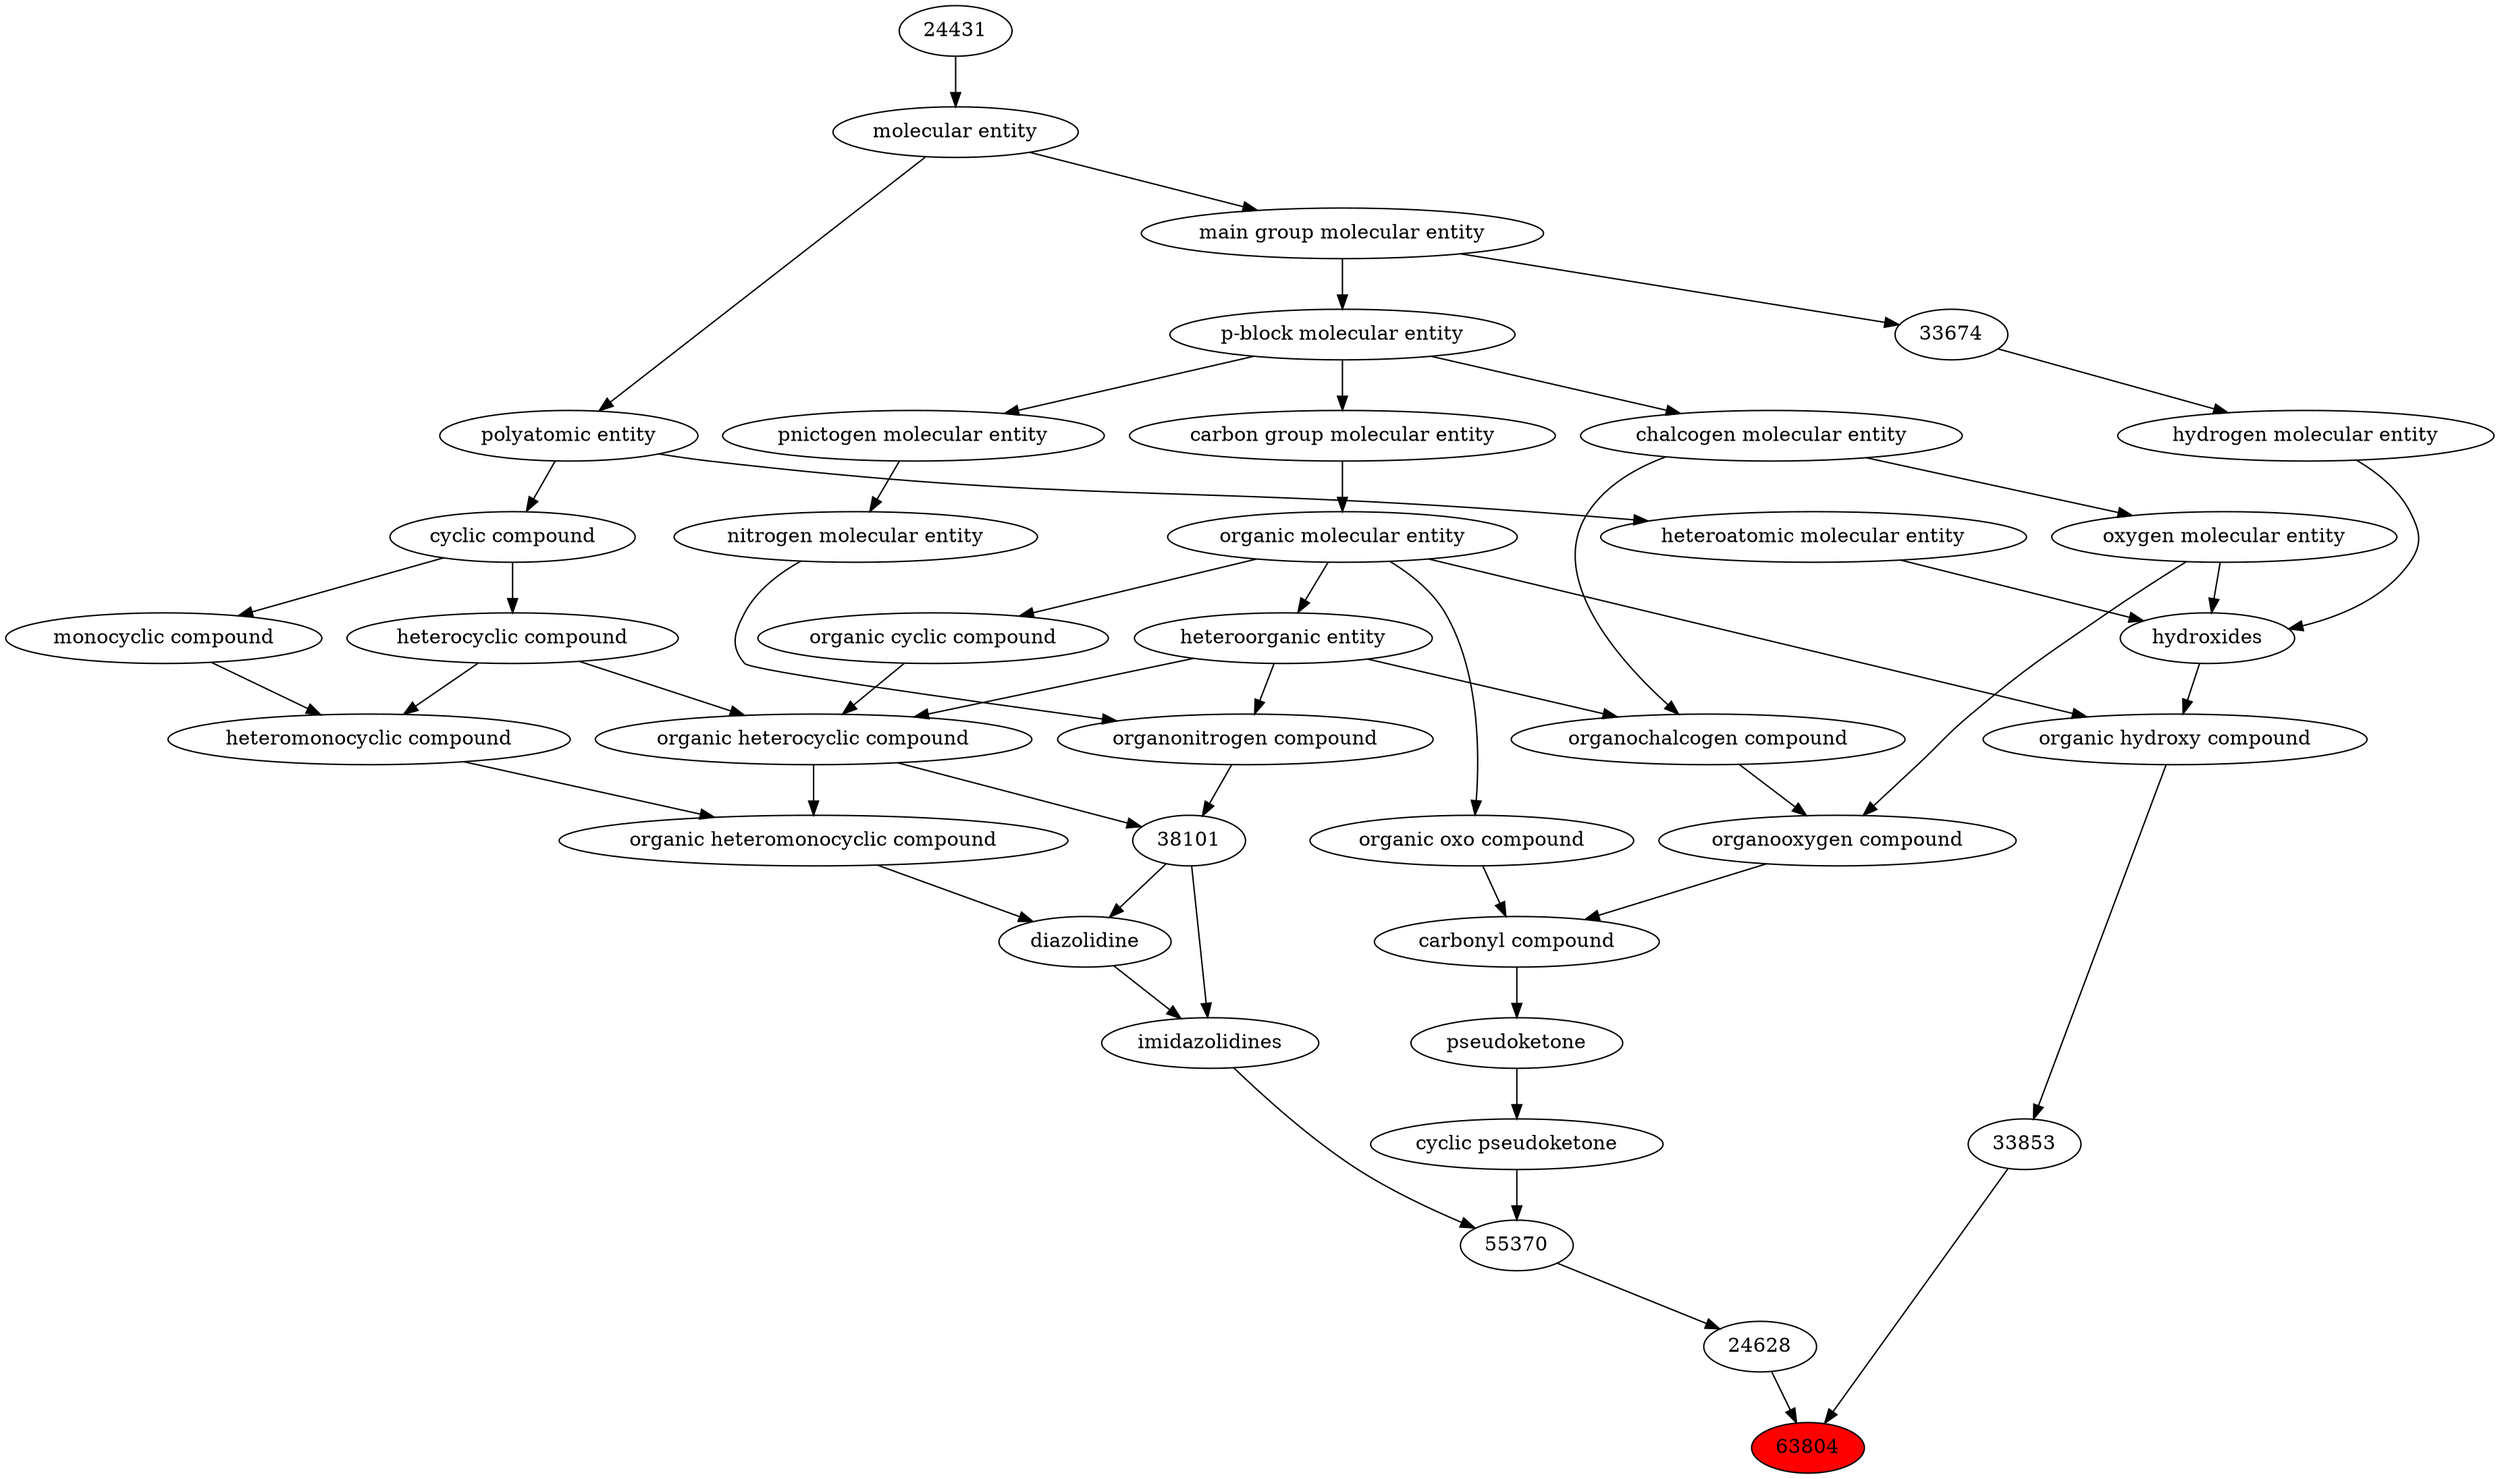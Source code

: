 digraph tree{ 
63804 [label="63804" fillcolor=red style=filled]
24628 -> 63804
33853 -> 63804
24628 [label="24628"]
55370 -> 24628
33853 [label="33853"]
33822 -> 33853
55370 [label="55370"]
38261 -> 55370
36588 -> 55370
33822 [label="organic hydroxy compound"]
24651 -> 33822
50860 -> 33822
38261 [label="imidazolidines"]
38304 -> 38261
38101 -> 38261
36588 [label="cyclic pseudoketone"]
36585 -> 36588
24651 [label="hydroxides"]
25806 -> 24651
33608 -> 24651
37577 -> 24651
50860 [label="organic molecular entity"]
33582 -> 50860
38304 [label="diazolidine"]
25693 -> 38304
38101 -> 38304
38101 [label="38101"]
24532 -> 38101
35352 -> 38101
36585 [label="pseudoketone"]
36586 -> 36585
25806 [label="oxygen molecular entity"]
33304 -> 25806
33608 [label="hydrogen molecular entity"]
33674 -> 33608
37577 [label="heteroatomic molecular entity"]
36357 -> 37577
33582 [label="carbon group molecular entity"]
33675 -> 33582
25693 [label="organic heteromonocyclic compound"]
33670 -> 25693
24532 -> 25693
24532 [label="organic heterocyclic compound"]
33285 -> 24532
33832 -> 24532
5686 -> 24532
35352 [label="organonitrogen compound"]
51143 -> 35352
33285 -> 35352
36586 [label="carbonyl compound"]
36587 -> 36586
36963 -> 36586
33304 [label="chalcogen molecular entity"]
33675 -> 33304
33674 [label="33674"]
33579 -> 33674
36357 [label="polyatomic entity"]
23367 -> 36357
33675 [label="p-block molecular entity"]
33579 -> 33675
33670 [label="heteromonocyclic compound"]
5686 -> 33670
33661 -> 33670
33285 [label="heteroorganic entity"]
50860 -> 33285
33832 [label="organic cyclic compound"]
50860 -> 33832
5686 [label="heterocyclic compound"]
33595 -> 5686
51143 [label="nitrogen molecular entity"]
33302 -> 51143
36587 [label="organic oxo compound"]
50860 -> 36587
36963 [label="organooxygen compound"]
36962 -> 36963
25806 -> 36963
33579 [label="main group molecular entity"]
23367 -> 33579
23367 [label="molecular entity"]
24431 -> 23367
33661 [label="monocyclic compound"]
33595 -> 33661
33595 [label="cyclic compound"]
36357 -> 33595
33302 [label="pnictogen molecular entity"]
33675 -> 33302
36962 [label="organochalcogen compound"]
33285 -> 36962
33304 -> 36962
24431 [label="24431"]
}